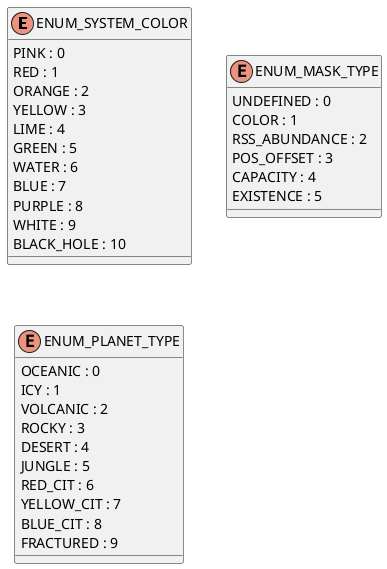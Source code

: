 @startuml Enumerates used in Atlas

'D:\Code_Repos\GoFA-Remake\server\services\GoFA-Remake\game_entities\atlas\system\System.js
enum ENUM_SYSTEM_COLOR {
    PINK : 0
    RED : 1
    ORANGE : 2
    YELLOW : 3
    LIME : 4
    GREEN : 5
    WATER : 6
    BLUE : 7
    PURPLE : 8
    WHITE : 9
    BLACK_HOLE : 10
}

' server\services\GoFA-Remake\game_entities\atlas\mask\ENUM_MASK_TYPE.js
enum ENUM_MASK_TYPE {
    UNDEFINED : 0
    COLOR : 1
    RSS_ABUNDANCE : 2
    POS_OFFSET : 3
    CAPACITY : 4
    EXISTENCE : 5
}

' server\services\GoFA-Remake\game_entities\atlas\planet\Planet.js
enum ENUM_PLANET_TYPE {
    OCEANIC : 0
    ICY : 1
    VOLCANIC : 2
    ROCKY : 3
    DESERT : 4
    JUNGLE : 5
    RED_CIT : 6
    YELLOW_CIT : 7
    BLUE_CIT : 8
    FRACTURED : 9
}

@enduml